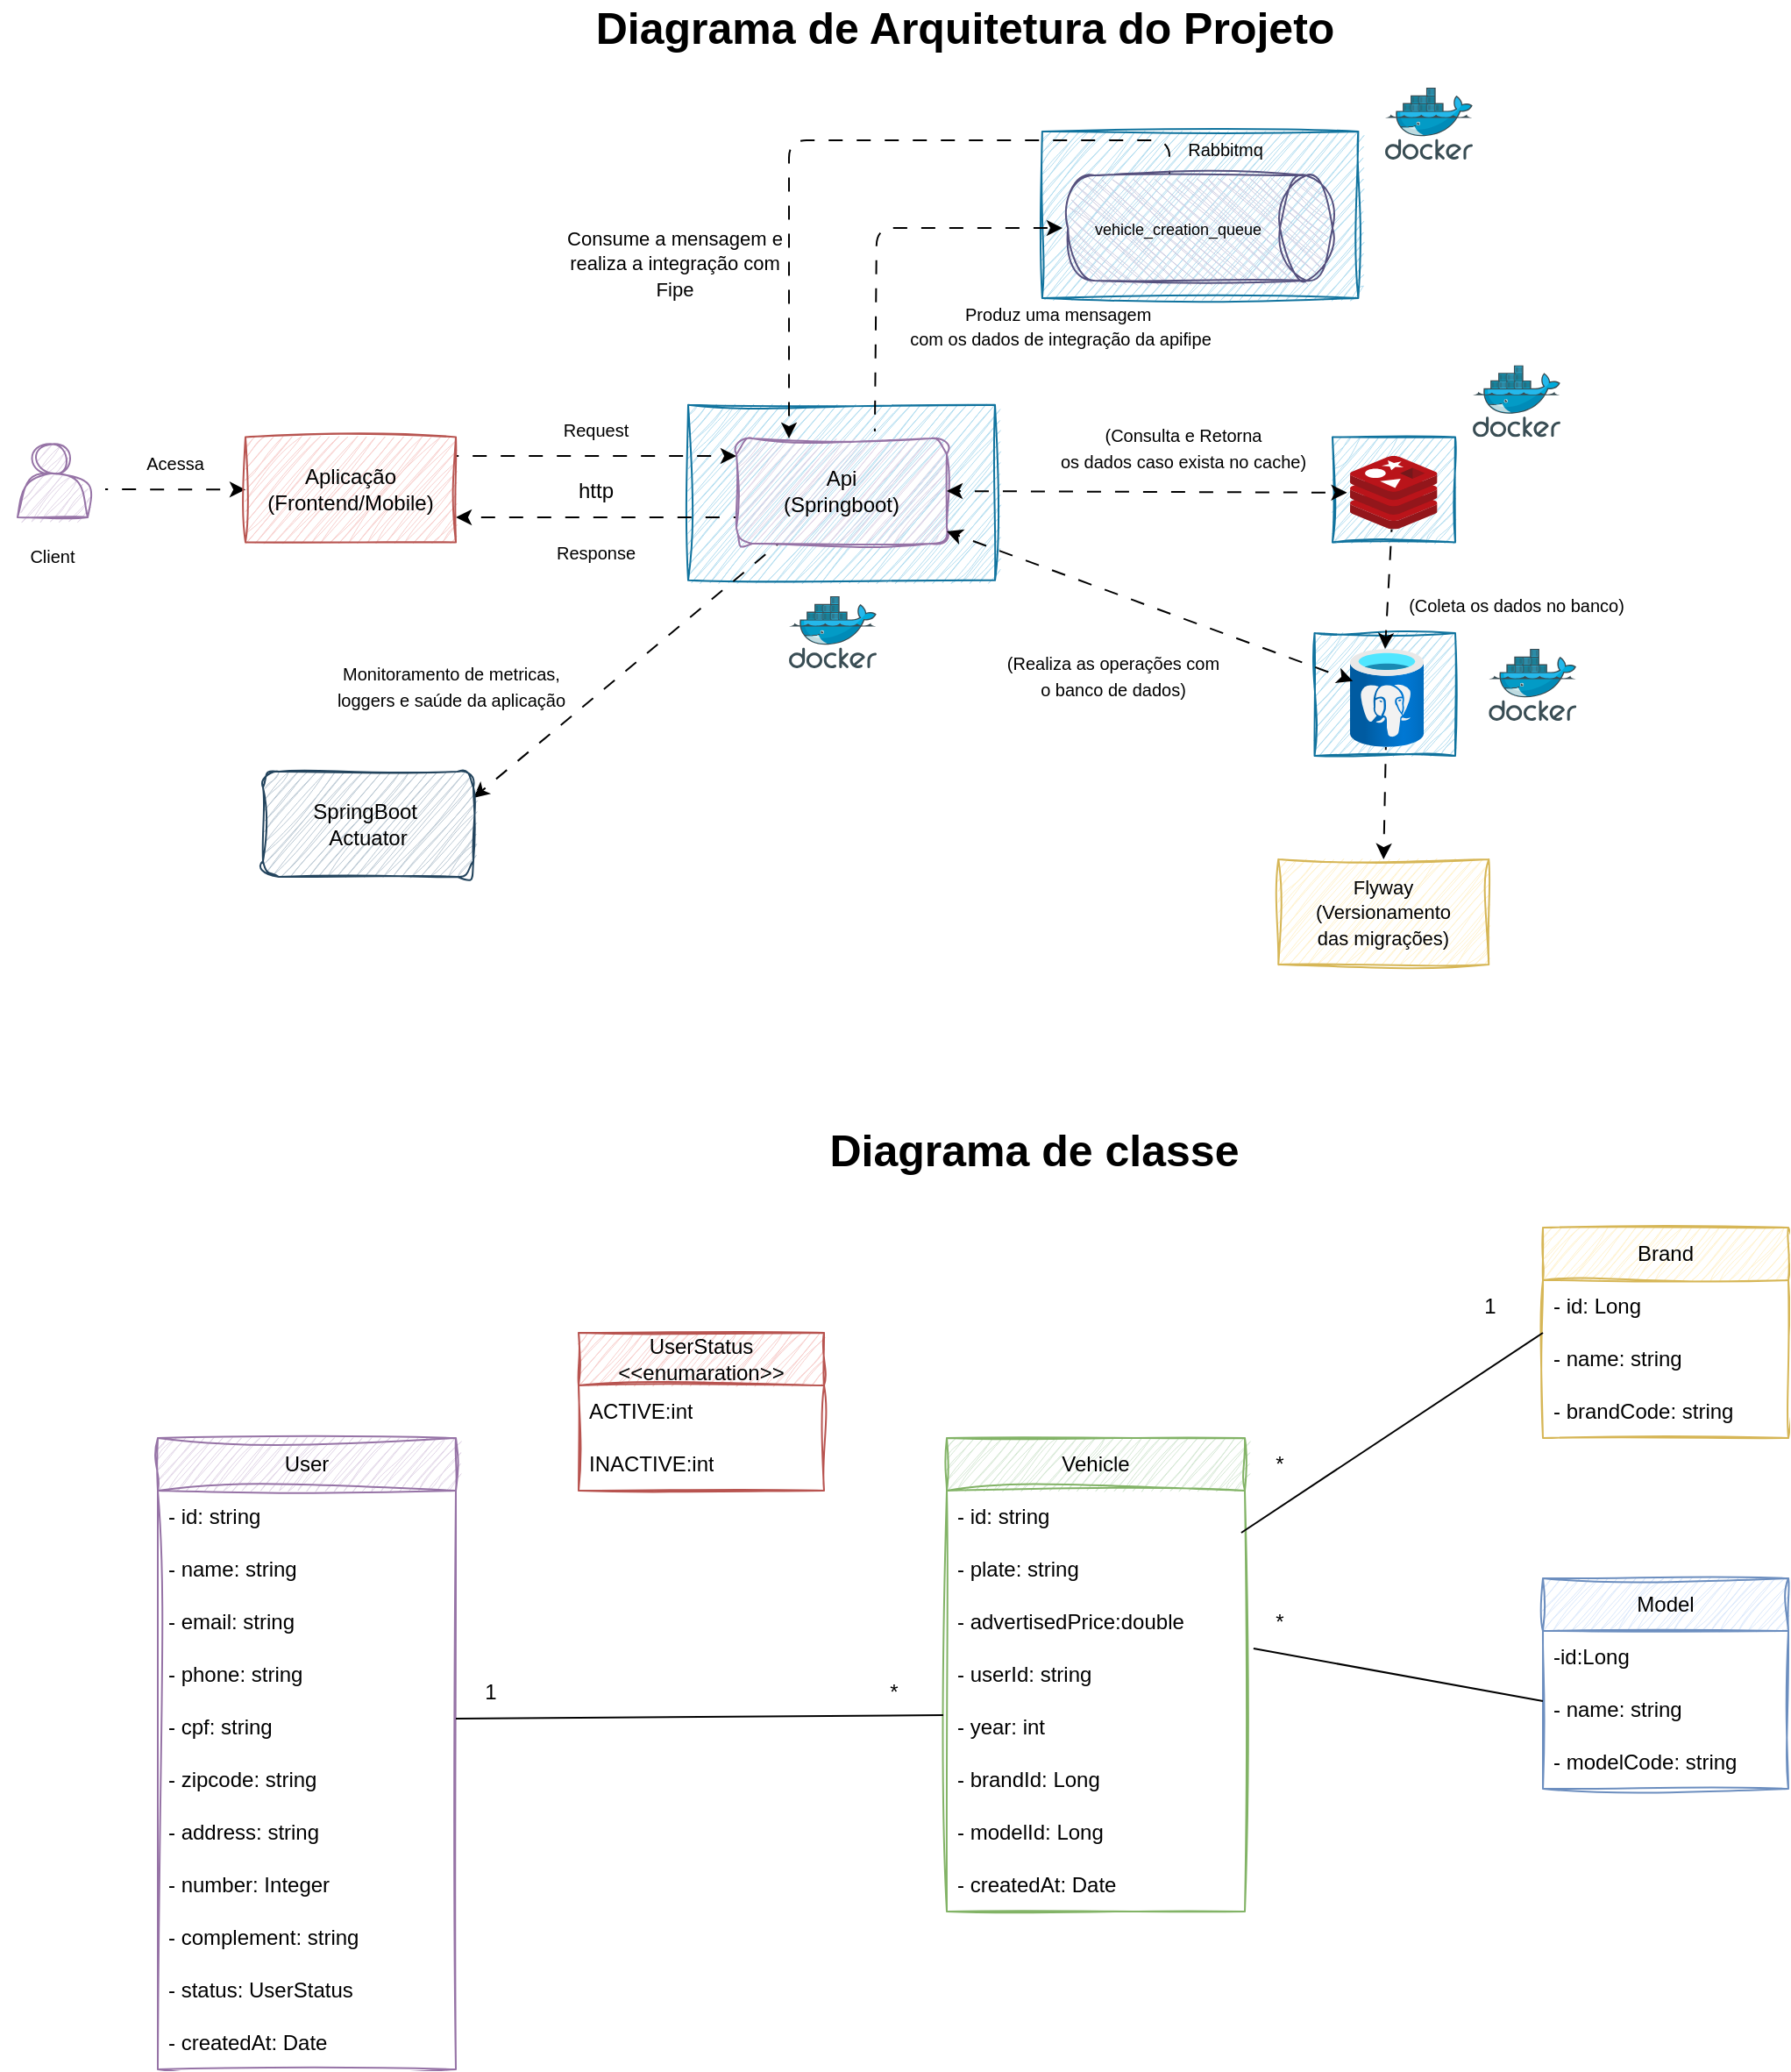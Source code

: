 <mxfile>
    <diagram id="DpiExeUsHb-pVM5k2Hbf" name="Page-1">
        <mxGraphModel dx="1514" dy="795" grid="1" gridSize="10" guides="1" tooltips="1" connect="1" arrows="1" fold="1" page="1" pageScale="1" pageWidth="850" pageHeight="1100" math="0" shadow="0">
            <root>
                <mxCell id="0"/>
                <mxCell id="1" parent="0"/>
                <mxCell id="92" value="" style="rounded=0;whiteSpace=wrap;html=1;fillColor=#b1ddf0;strokeColor=#10739e;sketch=1;curveFitting=1;jiggle=2;" parent="1" vertex="1">
                    <mxGeometry x="594.44" y="755" width="180.24" height="95" as="geometry"/>
                </mxCell>
                <mxCell id="90" value="" style="rounded=0;whiteSpace=wrap;html=1;fillColor=#b1ddf0;strokeColor=#10739e;sketch=1;curveFitting=1;jiggle=2;" parent="1" vertex="1">
                    <mxGeometry x="392.5" y="910.9" width="175" height="100" as="geometry"/>
                </mxCell>
                <mxCell id="88" value="" style="rounded=0;whiteSpace=wrap;html=1;fillColor=#b1ddf0;strokeColor=#10739e;sketch=1;curveFitting=1;jiggle=2;" parent="1" vertex="1">
                    <mxGeometry x="749.76" y="1041.01" width="80.24" height="70" as="geometry"/>
                </mxCell>
                <mxCell id="86" value="" style="rounded=0;whiteSpace=wrap;html=1;fillColor=#b1ddf0;strokeColor=#10739e;sketch=1;curveFitting=1;jiggle=2;" parent="1" vertex="1">
                    <mxGeometry x="760" y="929.2" width="70" height="60" as="geometry"/>
                </mxCell>
                <mxCell id="2" value="User" style="swimlane;fontStyle=0;childLayout=stackLayout;horizontal=1;startSize=30;horizontalStack=0;resizeParent=1;resizeParentMax=0;resizeLast=0;collapsible=1;marginBottom=0;whiteSpace=wrap;html=1;rounded=0;shadow=0;sketch=1;curveFitting=1;jiggle=2;fillColor=#e1d5e7;strokeColor=#9673a6;" parent="1" vertex="1">
                    <mxGeometry x="90" y="1500" width="170" height="360" as="geometry"/>
                </mxCell>
                <mxCell id="3" value="- id: string" style="text;strokeColor=none;fillColor=none;align=left;verticalAlign=middle;spacingLeft=4;spacingRight=4;overflow=hidden;points=[[0,0.5],[1,0.5]];portConstraint=eastwest;rotatable=0;whiteSpace=wrap;html=1;" parent="2" vertex="1">
                    <mxGeometry y="30" width="170" height="30" as="geometry"/>
                </mxCell>
                <mxCell id="4" value="- name: string" style="text;strokeColor=none;fillColor=none;align=left;verticalAlign=middle;spacingLeft=4;spacingRight=4;overflow=hidden;points=[[0,0.5],[1,0.5]];portConstraint=eastwest;rotatable=0;whiteSpace=wrap;html=1;" parent="2" vertex="1">
                    <mxGeometry y="60" width="170" height="30" as="geometry"/>
                </mxCell>
                <mxCell id="5" value="- email: string" style="text;strokeColor=none;fillColor=none;align=left;verticalAlign=middle;spacingLeft=4;spacingRight=4;overflow=hidden;points=[[0,0.5],[1,0.5]];portConstraint=eastwest;rotatable=0;whiteSpace=wrap;html=1;" parent="2" vertex="1">
                    <mxGeometry y="90" width="170" height="30" as="geometry"/>
                </mxCell>
                <mxCell id="6" value="- phone: string" style="text;strokeColor=none;fillColor=none;align=left;verticalAlign=middle;spacingLeft=4;spacingRight=4;overflow=hidden;points=[[0,0.5],[1,0.5]];portConstraint=eastwest;rotatable=0;whiteSpace=wrap;html=1;" parent="2" vertex="1">
                    <mxGeometry y="120" width="170" height="30" as="geometry"/>
                </mxCell>
                <mxCell id="7" value="- cpf: string" style="text;strokeColor=none;fillColor=none;align=left;verticalAlign=middle;spacingLeft=4;spacingRight=4;overflow=hidden;points=[[0,0.5],[1,0.5]];portConstraint=eastwest;rotatable=0;whiteSpace=wrap;html=1;" parent="2" vertex="1">
                    <mxGeometry y="150" width="170" height="30" as="geometry"/>
                </mxCell>
                <mxCell id="8" value="- zipcode: string" style="text;strokeColor=none;fillColor=none;align=left;verticalAlign=middle;spacingLeft=4;spacingRight=4;overflow=hidden;points=[[0,0.5],[1,0.5]];portConstraint=eastwest;rotatable=0;whiteSpace=wrap;html=1;" parent="2" vertex="1">
                    <mxGeometry y="180" width="170" height="30" as="geometry"/>
                </mxCell>
                <mxCell id="9" value="- address: string" style="text;strokeColor=none;fillColor=none;align=left;verticalAlign=middle;spacingLeft=4;spacingRight=4;overflow=hidden;points=[[0,0.5],[1,0.5]];portConstraint=eastwest;rotatable=0;whiteSpace=wrap;html=1;" parent="2" vertex="1">
                    <mxGeometry y="210" width="170" height="30" as="geometry"/>
                </mxCell>
                <mxCell id="10" value="- number: Integer" style="text;strokeColor=none;fillColor=none;align=left;verticalAlign=middle;spacingLeft=4;spacingRight=4;overflow=hidden;points=[[0,0.5],[1,0.5]];portConstraint=eastwest;rotatable=0;whiteSpace=wrap;html=1;" parent="2" vertex="1">
                    <mxGeometry y="240" width="170" height="30" as="geometry"/>
                </mxCell>
                <mxCell id="11" value="- complement: string" style="text;strokeColor=none;fillColor=none;align=left;verticalAlign=middle;spacingLeft=4;spacingRight=4;overflow=hidden;points=[[0,0.5],[1,0.5]];portConstraint=eastwest;rotatable=0;whiteSpace=wrap;html=1;" parent="2" vertex="1">
                    <mxGeometry y="270" width="170" height="30" as="geometry"/>
                </mxCell>
                <mxCell id="12" value="- status: UserStatus" style="text;strokeColor=none;fillColor=none;align=left;verticalAlign=middle;spacingLeft=4;spacingRight=4;overflow=hidden;points=[[0,0.5],[1,0.5]];portConstraint=eastwest;rotatable=0;whiteSpace=wrap;html=1;" parent="2" vertex="1">
                    <mxGeometry y="300" width="170" height="30" as="geometry"/>
                </mxCell>
                <mxCell id="13" value="- createdAt: Date" style="text;strokeColor=none;fillColor=none;align=left;verticalAlign=middle;spacingLeft=4;spacingRight=4;overflow=hidden;points=[[0,0.5],[1,0.5]];portConstraint=eastwest;rotatable=0;whiteSpace=wrap;html=1;" parent="2" vertex="1">
                    <mxGeometry y="330" width="170" height="30" as="geometry"/>
                </mxCell>
                <mxCell id="14" value="UserStatus&lt;br&gt;&amp;lt;&amp;lt;enumaration&amp;gt;&amp;gt;" style="swimlane;fontStyle=0;childLayout=stackLayout;horizontal=1;startSize=30;horizontalStack=0;resizeParent=1;resizeParentMax=0;resizeLast=0;collapsible=1;marginBottom=0;whiteSpace=wrap;html=1;fillColor=#f8cecc;strokeColor=#b85450;sketch=1;curveFitting=1;jiggle=2;" parent="1" vertex="1">
                    <mxGeometry x="330" y="1440" width="140" height="90" as="geometry"/>
                </mxCell>
                <mxCell id="15" value="ACTIVE:int" style="text;strokeColor=none;fillColor=none;align=left;verticalAlign=middle;spacingLeft=4;spacingRight=4;overflow=hidden;points=[[0,0.5],[1,0.5]];portConstraint=eastwest;rotatable=0;whiteSpace=wrap;html=1;" parent="14" vertex="1">
                    <mxGeometry y="30" width="140" height="30" as="geometry"/>
                </mxCell>
                <mxCell id="16" value="INACTIVE:int" style="text;strokeColor=none;fillColor=none;align=left;verticalAlign=middle;spacingLeft=4;spacingRight=4;overflow=hidden;points=[[0,0.5],[1,0.5]];portConstraint=eastwest;rotatable=0;whiteSpace=wrap;html=1;" parent="14" vertex="1">
                    <mxGeometry y="60" width="140" height="30" as="geometry"/>
                </mxCell>
                <mxCell id="17" value="&lt;b&gt;&lt;font style=&quot;font-size: 25px;&quot;&gt;Diagrama de classe&lt;/font&gt;&lt;/b&gt;" style="text;html=1;align=center;verticalAlign=middle;whiteSpace=wrap;rounded=0;" parent="1" vertex="1">
                    <mxGeometry x="410" y="1320" width="360" height="30" as="geometry"/>
                </mxCell>
                <mxCell id="18" value="Vehicle" style="swimlane;fontStyle=0;childLayout=stackLayout;horizontal=1;startSize=30;horizontalStack=0;resizeParent=1;resizeParentMax=0;resizeLast=0;collapsible=1;marginBottom=0;whiteSpace=wrap;html=1;fillColor=#d5e8d4;strokeColor=#82b366;sketch=1;curveFitting=1;jiggle=2;" parent="1" vertex="1">
                    <mxGeometry x="540" y="1500" width="170" height="270" as="geometry"/>
                </mxCell>
                <mxCell id="19" value="- id: string" style="text;strokeColor=none;fillColor=none;align=left;verticalAlign=middle;spacingLeft=4;spacingRight=4;overflow=hidden;points=[[0,0.5],[1,0.5]];portConstraint=eastwest;rotatable=0;whiteSpace=wrap;html=1;" parent="18" vertex="1">
                    <mxGeometry y="30" width="170" height="30" as="geometry"/>
                </mxCell>
                <mxCell id="20" value="- plate: string" style="text;strokeColor=none;fillColor=none;align=left;verticalAlign=middle;spacingLeft=4;spacingRight=4;overflow=hidden;points=[[0,0.5],[1,0.5]];portConstraint=eastwest;rotatable=0;whiteSpace=wrap;html=1;" parent="18" vertex="1">
                    <mxGeometry y="60" width="170" height="30" as="geometry"/>
                </mxCell>
                <mxCell id="21" value="- advertisedPrice:double" style="text;strokeColor=none;fillColor=none;align=left;verticalAlign=middle;spacingLeft=4;spacingRight=4;overflow=hidden;points=[[0,0.5],[1,0.5]];portConstraint=eastwest;rotatable=0;whiteSpace=wrap;html=1;" parent="18" vertex="1">
                    <mxGeometry y="90" width="170" height="30" as="geometry"/>
                </mxCell>
                <mxCell id="23" value="- userId: string" style="text;strokeColor=none;fillColor=none;align=left;verticalAlign=middle;spacingLeft=4;spacingRight=4;overflow=hidden;points=[[0,0.5],[1,0.5]];portConstraint=eastwest;rotatable=0;whiteSpace=wrap;html=1;" parent="18" vertex="1">
                    <mxGeometry y="120" width="170" height="30" as="geometry"/>
                </mxCell>
                <mxCell id="22" value="- year: int" style="text;strokeColor=none;fillColor=none;align=left;verticalAlign=middle;spacingLeft=4;spacingRight=4;overflow=hidden;points=[[0,0.5],[1,0.5]];portConstraint=eastwest;rotatable=0;whiteSpace=wrap;html=1;" parent="18" vertex="1">
                    <mxGeometry y="150" width="170" height="30" as="geometry"/>
                </mxCell>
                <mxCell id="41" value="- brandId: Long" style="text;strokeColor=none;fillColor=none;align=left;verticalAlign=middle;spacingLeft=4;spacingRight=4;overflow=hidden;points=[[0,0.5],[1,0.5]];portConstraint=eastwest;rotatable=0;whiteSpace=wrap;html=1;" parent="18" vertex="1">
                    <mxGeometry y="180" width="170" height="30" as="geometry"/>
                </mxCell>
                <mxCell id="42" value="- modelId: Long" style="text;strokeColor=none;fillColor=none;align=left;verticalAlign=middle;spacingLeft=4;spacingRight=4;overflow=hidden;points=[[0,0.5],[1,0.5]];portConstraint=eastwest;rotatable=0;whiteSpace=wrap;html=1;" parent="18" vertex="1">
                    <mxGeometry y="210" width="170" height="30" as="geometry"/>
                </mxCell>
                <mxCell id="24" value="- createdAt: Date" style="text;strokeColor=none;fillColor=none;align=left;verticalAlign=middle;spacingLeft=4;spacingRight=4;overflow=hidden;points=[[0,0.5],[1,0.5]];portConstraint=eastwest;rotatable=0;whiteSpace=wrap;html=1;" parent="18" vertex="1">
                    <mxGeometry y="240" width="170" height="30" as="geometry"/>
                </mxCell>
                <mxCell id="25" value="" style="endArrow=none;html=1;rounded=0;entryX=-0.012;entryY=0.267;entryDx=0;entryDy=0;entryPerimeter=0;" parent="1" target="22" edge="1">
                    <mxGeometry width="50" height="50" relative="1" as="geometry">
                        <mxPoint x="260" y="1660" as="sourcePoint"/>
                        <mxPoint x="310" y="1610" as="targetPoint"/>
                    </mxGeometry>
                </mxCell>
                <mxCell id="26" value="*" style="text;html=1;strokeColor=none;fillColor=none;align=center;verticalAlign=middle;whiteSpace=wrap;rounded=0;" parent="1" vertex="1">
                    <mxGeometry x="480" y="1630" width="60" height="30" as="geometry"/>
                </mxCell>
                <mxCell id="27" value="1" style="text;html=1;strokeColor=none;fillColor=none;align=center;verticalAlign=middle;whiteSpace=wrap;rounded=0;" parent="1" vertex="1">
                    <mxGeometry x="250" y="1630" width="60" height="30" as="geometry"/>
                </mxCell>
                <mxCell id="28" value="Brand" style="swimlane;fontStyle=0;childLayout=stackLayout;horizontal=1;startSize=30;horizontalStack=0;resizeParent=1;resizeParentMax=0;resizeLast=0;collapsible=1;marginBottom=0;whiteSpace=wrap;html=1;sketch=1;curveFitting=1;jiggle=2;fillColor=#fff2cc;strokeColor=#d6b656;" parent="1" vertex="1">
                    <mxGeometry x="880" y="1380" width="140" height="120" as="geometry"/>
                </mxCell>
                <mxCell id="29" value="- id: Long" style="text;strokeColor=none;fillColor=none;align=left;verticalAlign=middle;spacingLeft=4;spacingRight=4;overflow=hidden;points=[[0,0.5],[1,0.5]];portConstraint=eastwest;rotatable=0;whiteSpace=wrap;html=1;" parent="28" vertex="1">
                    <mxGeometry y="30" width="140" height="30" as="geometry"/>
                </mxCell>
                <mxCell id="30" value="- name: string" style="text;strokeColor=none;fillColor=none;align=left;verticalAlign=middle;spacingLeft=4;spacingRight=4;overflow=hidden;points=[[0,0.5],[1,0.5]];portConstraint=eastwest;rotatable=0;whiteSpace=wrap;html=1;" parent="28" vertex="1">
                    <mxGeometry y="60" width="140" height="30" as="geometry"/>
                </mxCell>
                <mxCell id="31" value="- brandCode: string" style="text;strokeColor=none;fillColor=none;align=left;verticalAlign=middle;spacingLeft=4;spacingRight=4;overflow=hidden;points=[[0,0.5],[1,0.5]];portConstraint=eastwest;rotatable=0;whiteSpace=wrap;html=1;" parent="28" vertex="1">
                    <mxGeometry y="90" width="140" height="30" as="geometry"/>
                </mxCell>
                <mxCell id="32" value="Model" style="swimlane;fontStyle=0;childLayout=stackLayout;horizontal=1;startSize=30;horizontalStack=0;resizeParent=1;resizeParentMax=0;resizeLast=0;collapsible=1;marginBottom=0;whiteSpace=wrap;html=1;fillColor=#dae8fc;strokeColor=#6c8ebf;sketch=1;curveFitting=1;jiggle=2;" parent="1" vertex="1">
                    <mxGeometry x="880" y="1580" width="140" height="120" as="geometry"/>
                </mxCell>
                <mxCell id="33" value="-id:Long" style="text;strokeColor=none;fillColor=none;align=left;verticalAlign=middle;spacingLeft=4;spacingRight=4;overflow=hidden;points=[[0,0.5],[1,0.5]];portConstraint=eastwest;rotatable=0;whiteSpace=wrap;html=1;" parent="32" vertex="1">
                    <mxGeometry y="30" width="140" height="30" as="geometry"/>
                </mxCell>
                <mxCell id="34" value="- name: string" style="text;strokeColor=none;fillColor=none;align=left;verticalAlign=middle;spacingLeft=4;spacingRight=4;overflow=hidden;points=[[0,0.5],[1,0.5]];portConstraint=eastwest;rotatable=0;whiteSpace=wrap;html=1;" parent="32" vertex="1">
                    <mxGeometry y="60" width="140" height="30" as="geometry"/>
                </mxCell>
                <mxCell id="35" value="- modelCode: string" style="text;strokeColor=none;fillColor=none;align=left;verticalAlign=middle;spacingLeft=4;spacingRight=4;overflow=hidden;points=[[0,0.5],[1,0.5]];portConstraint=eastwest;rotatable=0;whiteSpace=wrap;html=1;" parent="32" vertex="1">
                    <mxGeometry y="90" width="140" height="30" as="geometry"/>
                </mxCell>
                <mxCell id="36" value="" style="endArrow=none;html=1;exitX=1.029;exitY=0;exitDx=0;exitDy=0;exitPerimeter=0;" parent="1" source="23" edge="1">
                    <mxGeometry width="50" height="50" relative="1" as="geometry">
                        <mxPoint x="830" y="1700" as="sourcePoint"/>
                        <mxPoint x="880" y="1650" as="targetPoint"/>
                    </mxGeometry>
                </mxCell>
                <mxCell id="37" value="" style="endArrow=none;html=1;exitX=0.988;exitY=0.8;exitDx=0;exitDy=0;exitPerimeter=0;" parent="1" source="19" edge="1">
                    <mxGeometry width="50" height="50" relative="1" as="geometry">
                        <mxPoint x="830" y="1490" as="sourcePoint"/>
                        <mxPoint x="880" y="1440" as="targetPoint"/>
                    </mxGeometry>
                </mxCell>
                <mxCell id="38" value="*" style="text;html=1;align=center;verticalAlign=middle;whiteSpace=wrap;rounded=0;" parent="1" vertex="1">
                    <mxGeometry x="700" y="1500" width="60" height="30" as="geometry"/>
                </mxCell>
                <mxCell id="39" value="1" style="text;html=1;align=center;verticalAlign=middle;whiteSpace=wrap;rounded=0;" parent="1" vertex="1">
                    <mxGeometry x="820" y="1410" width="60" height="30" as="geometry"/>
                </mxCell>
                <mxCell id="40" value="*" style="text;html=1;align=center;verticalAlign=middle;whiteSpace=wrap;rounded=0;" parent="1" vertex="1">
                    <mxGeometry x="700" y="1590" width="60" height="30" as="geometry"/>
                </mxCell>
                <mxCell id="48" style="edgeStyle=none;html=1;exitX=1;exitY=0.167;exitDx=0;exitDy=0;exitPerimeter=0;flowAnimation=1;" parent="1" edge="1">
                    <mxGeometry relative="1" as="geometry">
                        <mxPoint x="420" y="940" as="targetPoint"/>
                        <mxPoint x="260" y="940.02" as="sourcePoint"/>
                    </mxGeometry>
                </mxCell>
                <mxCell id="49" style="edgeStyle=none;html=1;exitX=0;exitY=0.75;exitDx=0;exitDy=0;entryX=1;entryY=0.75;entryDx=0;entryDy=0;flowAnimation=1;" parent="1" source="45" edge="1">
                    <mxGeometry relative="1" as="geometry">
                        <mxPoint x="260" y="975" as="targetPoint"/>
                    </mxGeometry>
                </mxCell>
                <mxCell id="99" style="edgeStyle=none;html=1;entryX=1;entryY=0.25;entryDx=0;entryDy=0;flowAnimation=1;" parent="1" source="45" target="96" edge="1">
                    <mxGeometry relative="1" as="geometry"/>
                </mxCell>
                <mxCell id="45" value="Api&lt;br&gt;(Springboot)" style="rounded=1;whiteSpace=wrap;html=1;fillColor=#e1d5e7;strokeColor=#9673a6;sketch=1;curveFitting=1;jiggle=2;" parent="1" vertex="1">
                    <mxGeometry x="420" y="930" width="120" height="60" as="geometry"/>
                </mxCell>
                <mxCell id="50" value="&lt;font style=&quot;font-size: 10px;&quot;&gt;Request&lt;/font&gt;" style="text;html=1;align=center;verticalAlign=middle;whiteSpace=wrap;rounded=0;" parent="1" vertex="1">
                    <mxGeometry x="310" y="910" width="60" height="30" as="geometry"/>
                </mxCell>
                <mxCell id="51" value="Response" style="text;html=1;align=center;verticalAlign=middle;whiteSpace=wrap;rounded=0;fontSize=10;" parent="1" vertex="1">
                    <mxGeometry x="310" y="980" width="60" height="30" as="geometry"/>
                </mxCell>
                <mxCell id="52" value="http" style="text;html=1;align=center;verticalAlign=middle;whiteSpace=wrap;rounded=0;" parent="1" vertex="1">
                    <mxGeometry x="310" y="945" width="60" height="30" as="geometry"/>
                </mxCell>
                <mxCell id="53" value="" style="image;sketch=0;aspect=fixed;html=1;points=[];align=center;fontSize=12;image=img/lib/mscae/Cache_Redis_Product.svg;" parent="1" vertex="1">
                    <mxGeometry x="770" y="940" width="49.76" height="41.8" as="geometry"/>
                </mxCell>
                <mxCell id="57" value="&lt;font style=&quot;font-size: 10px;&quot;&gt;(Consulta e Retorna&lt;/font&gt;&lt;div&gt;&lt;font style=&quot;font-size: 10px;&quot;&gt;os dados caso exista no cache)&lt;/font&gt;&lt;/div&gt;" style="text;html=1;align=center;verticalAlign=middle;whiteSpace=wrap;rounded=0;rotation=0;" parent="1" vertex="1">
                    <mxGeometry x="580" y="920" width="190" height="30" as="geometry"/>
                </mxCell>
                <mxCell id="66" value="" style="endArrow=classic;startArrow=classic;html=1;entryX=-0.034;entryY=0.5;entryDx=0;entryDy=0;entryPerimeter=0;exitX=1;exitY=0.5;exitDx=0;exitDy=0;flowAnimation=1;" parent="1" source="45" target="53" edge="1">
                    <mxGeometry width="50" height="50" relative="1" as="geometry">
                        <mxPoint x="550" y="955" as="sourcePoint"/>
                        <mxPoint x="590" y="910" as="targetPoint"/>
                    </mxGeometry>
                </mxCell>
                <mxCell id="69" style="edgeStyle=none;html=1;flowAnimation=1;" parent="1" source="53" target="70" edge="1">
                    <mxGeometry relative="1" as="geometry">
                        <mxPoint x="790" y="1078.016" as="targetPoint"/>
                        <Array as="points">
                            <mxPoint x="790" y="1050"/>
                        </Array>
                    </mxGeometry>
                </mxCell>
                <mxCell id="74" style="edgeStyle=none;html=1;flowAnimation=1;" parent="1" source="70" edge="1">
                    <mxGeometry relative="1" as="geometry">
                        <mxPoint x="789.12" y="1170" as="targetPoint"/>
                    </mxGeometry>
                </mxCell>
                <mxCell id="70" value="" style="image;aspect=fixed;html=1;points=[];align=center;fontSize=12;image=img/lib/azure2/databases/Azure_Database_PostgreSQL_Server.svg;" parent="1" vertex="1">
                    <mxGeometry x="770" y="1050" width="42" height="56" as="geometry"/>
                </mxCell>
                <mxCell id="71" value="&lt;font style=&quot;font-size: 10px;&quot;&gt;(Coleta os dados no banco)&lt;/font&gt;" style="text;html=1;align=center;verticalAlign=middle;whiteSpace=wrap;rounded=0;" parent="1" vertex="1">
                    <mxGeometry x="800" y="1010" width="130" height="30" as="geometry"/>
                </mxCell>
                <mxCell id="72" value="&lt;font style=&quot;font-size: 11px;&quot;&gt;Flyway&lt;br&gt;(Versionamento&lt;/font&gt;&lt;div&gt;&lt;font style=&quot;font-size: 11px;&quot;&gt;das migrações)&lt;/font&gt;&lt;/div&gt;" style="rounded=0;whiteSpace=wrap;html=1;sketch=1;curveFitting=1;jiggle=2;fillColor=#fff2cc;strokeColor=#d6b656;" parent="1" vertex="1">
                    <mxGeometry x="729.12" y="1170" width="120" height="60" as="geometry"/>
                </mxCell>
                <mxCell id="76" value="&lt;font style=&quot;font-size: 10px;&quot;&gt;(Realiza as operações com o banco de dados)&lt;/font&gt;" style="text;html=1;align=center;verticalAlign=middle;whiteSpace=wrap;rounded=0;" parent="1" vertex="1">
                    <mxGeometry x="570" y="1050" width="130" height="30" as="geometry"/>
                </mxCell>
                <mxCell id="77" value="" style="endArrow=classic;startArrow=classic;html=1;entryX=0.038;entryY=0.328;entryDx=0;entryDy=0;entryPerimeter=0;exitX=1;exitY=0.883;exitDx=0;exitDy=0;exitPerimeter=0;flowAnimation=1;" parent="1" source="45" target="70" edge="1">
                    <mxGeometry width="50" height="50" relative="1" as="geometry">
                        <mxPoint x="560" y="1020" as="sourcePoint"/>
                        <mxPoint x="610" y="970" as="targetPoint"/>
                    </mxGeometry>
                </mxCell>
                <mxCell id="78" value="&lt;span style=&quot;font-size: 10px;&quot;&gt;Produz uma mensagem&amp;nbsp;&lt;/span&gt;&lt;div&gt;&lt;span style=&quot;font-size: 10px;&quot;&gt;com os dados de integração da apifipe&lt;/span&gt;&lt;div&gt;&lt;br&gt;&lt;/div&gt;&lt;/div&gt;" style="text;html=1;align=center;verticalAlign=middle;whiteSpace=wrap;rounded=0;" parent="1" vertex="1">
                    <mxGeometry x="500" y="858.2" width="210" height="30" as="geometry"/>
                </mxCell>
                <mxCell id="82" style="edgeStyle=none;html=1;exitX=-0.017;exitY=0.616;exitDx=0;exitDy=0;exitPerimeter=0;entryX=0.25;entryY=0;entryDx=0;entryDy=0;flowAnimation=1;" parent="1" source="80" target="45" edge="1">
                    <mxGeometry relative="1" as="geometry">
                        <mxPoint x="450" y="920" as="targetPoint"/>
                        <Array as="points">
                            <mxPoint x="667" y="760"/>
                            <mxPoint x="450" y="760"/>
                        </Array>
                    </mxGeometry>
                </mxCell>
                <mxCell id="80" value="&lt;font style=&quot;font-size: 9px;&quot;&gt;vehicle_creation_queue&lt;/font&gt;" style="shape=cylinder3;whiteSpace=wrap;html=1;boundedLbl=1;backgroundOutline=1;size=15;direction=south;fillColor=#d0cee2;strokeColor=#56517e;sketch=1;curveFitting=1;jiggle=2;" parent="1" vertex="1">
                    <mxGeometry x="609.12" y="780" width="150.88" height="60" as="geometry"/>
                </mxCell>
                <mxCell id="81" style="edgeStyle=none;html=1;exitX=0.658;exitY=-0.067;exitDx=0;exitDy=0;exitPerimeter=0;flowAnimation=1;" parent="1" source="45" edge="1">
                    <mxGeometry relative="1" as="geometry">
                        <mxPoint x="606" y="810" as="targetPoint"/>
                        <Array as="points">
                            <mxPoint x="500" y="810"/>
                        </Array>
                    </mxGeometry>
                </mxCell>
                <mxCell id="83" value="&lt;font style=&quot;font-size: 11px;&quot;&gt;Consume a mensagem e realiza a integração com Fipe&lt;/font&gt;" style="text;html=1;align=center;verticalAlign=middle;whiteSpace=wrap;rounded=0;" parent="1" vertex="1">
                    <mxGeometry x="320" y="810" width="130" height="40" as="geometry"/>
                </mxCell>
                <mxCell id="85" value="" style="image;sketch=0;aspect=fixed;html=1;points=[];align=center;fontSize=12;image=img/lib/mscae/Docker.svg;" parent="1" vertex="1">
                    <mxGeometry x="840" y="888.2" width="50" height="41" as="geometry"/>
                </mxCell>
                <mxCell id="87" value="Rabbitmq" style="text;html=1;align=center;verticalAlign=middle;whiteSpace=wrap;rounded=0;fontSize=10;" parent="1" vertex="1">
                    <mxGeometry x="669.12" y="750" width="60" height="30" as="geometry"/>
                </mxCell>
                <mxCell id="89" value="" style="image;sketch=0;aspect=fixed;html=1;points=[];align=center;fontSize=12;image=img/lib/mscae/Docker.svg;" parent="1" vertex="1">
                    <mxGeometry x="849.12" y="1050" width="50" height="41" as="geometry"/>
                </mxCell>
                <mxCell id="91" value="" style="image;sketch=0;aspect=fixed;html=1;points=[];align=center;fontSize=12;image=img/lib/mscae/Docker.svg;" parent="1" vertex="1">
                    <mxGeometry x="450" y="1020" width="50" height="41" as="geometry"/>
                </mxCell>
                <mxCell id="93" value="" style="image;sketch=0;aspect=fixed;html=1;points=[];align=center;fontSize=12;image=img/lib/mscae/Docker.svg;" parent="1" vertex="1">
                    <mxGeometry x="790" y="730" width="50" height="41" as="geometry"/>
                </mxCell>
                <mxCell id="94" value="&lt;font style=&quot;font-size: 25px;&quot;&gt;&lt;b style=&quot;&quot;&gt;Diagrama de Arquitetura do Projeto&lt;/b&gt;&lt;/font&gt;" style="text;html=1;align=center;verticalAlign=middle;whiteSpace=wrap;rounded=0;" parent="1" vertex="1">
                    <mxGeometry x="310" y="680" width="480.88" height="30" as="geometry"/>
                </mxCell>
                <mxCell id="96" value="SpringBoot&amp;nbsp;&lt;div&gt;Actuator&lt;/div&gt;" style="rounded=1;whiteSpace=wrap;html=1;fillColor=#bac8d3;strokeColor=#23445d;sketch=1;curveFitting=1;jiggle=2;" parent="1" vertex="1">
                    <mxGeometry x="150" y="1120" width="120" height="60" as="geometry"/>
                </mxCell>
                <mxCell id="97" value="&lt;font style=&quot;font-size: 10px;&quot;&gt;Monitoramento de metricas, loggers e saúde da aplicação&lt;/font&gt;" style="text;html=1;align=center;verticalAlign=middle;whiteSpace=wrap;rounded=0;" parent="1" vertex="1">
                    <mxGeometry x="180" y="1055.5" width="155" height="30" as="geometry"/>
                </mxCell>
                <mxCell id="103" style="edgeStyle=none;html=1;entryX=0;entryY=0.5;entryDx=0;entryDy=0;flowAnimation=1;" edge="1" parent="1" target="102">
                    <mxGeometry relative="1" as="geometry">
                        <mxPoint x="130" y="954.1" as="targetPoint"/>
                        <mxPoint x="60" y="959" as="sourcePoint"/>
                    </mxGeometry>
                </mxCell>
                <mxCell id="100" value="" style="shape=actor;whiteSpace=wrap;html=1;fillColor=#e1d5e7;strokeColor=#9673a6;sketch=1;curveFitting=1;jiggle=2;" vertex="1" parent="1">
                    <mxGeometry x="10" y="933.2" width="40" height="41.8" as="geometry"/>
                </mxCell>
                <mxCell id="101" value="&lt;div&gt;Client&lt;/div&gt;" style="text;html=1;align=center;verticalAlign=middle;whiteSpace=wrap;rounded=0;fontSize=10;" vertex="1" parent="1">
                    <mxGeometry y="981.8" width="60" height="30" as="geometry"/>
                </mxCell>
                <mxCell id="102" value="Aplicação&lt;br&gt;(Frontend/Mobile)" style="rounded=0;whiteSpace=wrap;html=1;fillColor=#f8cecc;strokeColor=#b85450;sketch=1;curveFitting=1;jiggle=2;" vertex="1" parent="1">
                    <mxGeometry x="140" y="929.2" width="120" height="60" as="geometry"/>
                </mxCell>
                <mxCell id="104" value="Acessa" style="text;html=1;align=center;verticalAlign=middle;whiteSpace=wrap;rounded=0;fontSize=10;" vertex="1" parent="1">
                    <mxGeometry x="70" y="929.2" width="60" height="30" as="geometry"/>
                </mxCell>
            </root>
        </mxGraphModel>
    </diagram>
</mxfile>